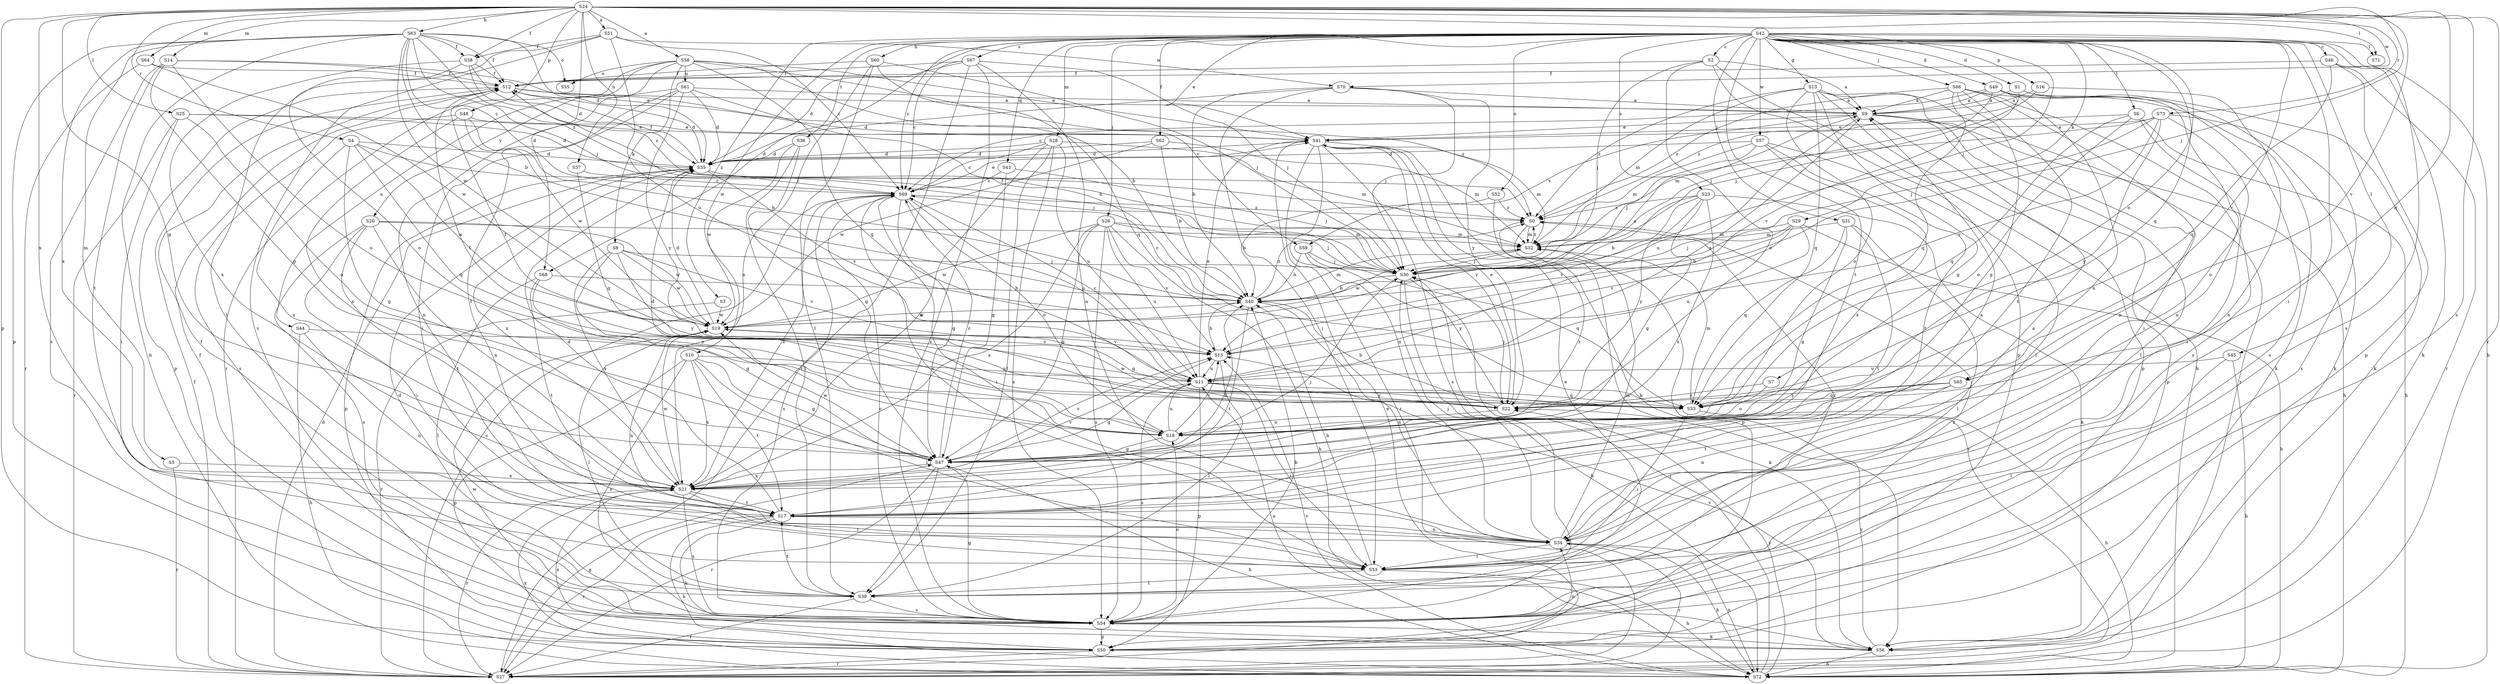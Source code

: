 strict digraph  {
S42;
S24;
S58;
S51;
S9;
S63;
S40;
S46;
S2;
S69;
S49;
S1;
S68;
S35;
S41;
S62;
S38;
S12;
S13;
S47;
S60;
S72;
S53;
S66;
S31;
S26;
S30;
S29;
S8;
S56;
S45;
S6;
S71;
S25;
S39;
S28;
S64;
S14;
S5;
S32;
S37;
S34;
S52;
S7;
S55;
S18;
S16;
S48;
S50;
S43;
S33;
S73;
S4;
S27;
S23;
S67;
S54;
S36;
S17;
S44;
S61;
S11;
S65;
S59;
S15;
S10;
S57;
S70;
S19;
S21;
S20;
S22;
S3;
S0;
S42 -> S46  [label=c];
S42 -> S2  [label=c];
S42 -> S69  [label=c];
S42 -> S49  [label=d];
S42 -> S1  [label=d];
S42 -> S68  [label=d];
S42 -> S41  [label=e];
S42 -> S62  [label=f];
S42 -> S13  [label=g];
S42 -> S60  [label=h];
S42 -> S72  [label=h];
S42 -> S53  [label=i];
S42 -> S66  [label=j];
S42 -> S31  [label=j];
S42 -> S26  [label=j];
S42 -> S30  [label=j];
S42 -> S29  [label=k];
S42 -> S45  [label=l];
S42 -> S6  [label=l];
S42 -> S71  [label=l];
S42 -> S28  [label=m];
S42 -> S52  [label=o];
S42 -> S7  [label=o];
S42 -> S16  [label=p];
S42 -> S43  [label=q];
S42 -> S33  [label=q];
S42 -> S23  [label=s];
S42 -> S67  [label=s];
S42 -> S54  [label=s];
S42 -> S36  [label=t];
S42 -> S17  [label=t];
S42 -> S65  [label=v];
S42 -> S10  [label=w];
S42 -> S57  [label=w];
S42 -> S3  [label=z];
S24 -> S58  [label=a];
S24 -> S51  [label=a];
S24 -> S63  [label=b];
S24 -> S68  [label=d];
S24 -> S38  [label=f];
S24 -> S47  [label=g];
S24 -> S30  [label=j];
S24 -> S71  [label=l];
S24 -> S25  [label=l];
S24 -> S64  [label=m];
S24 -> S14  [label=m];
S24 -> S37  [label=n];
S24 -> S48  [label=p];
S24 -> S50  [label=p];
S24 -> S33  [label=q];
S24 -> S73  [label=r];
S24 -> S4  [label=r];
S24 -> S27  [label=r];
S24 -> S54  [label=s];
S24 -> S65  [label=v];
S24 -> S70  [label=w];
S24 -> S21  [label=x];
S58 -> S40  [label=b];
S58 -> S41  [label=e];
S58 -> S8  [label=k];
S58 -> S55  [label=o];
S58 -> S33  [label=q];
S58 -> S27  [label=r];
S58 -> S44  [label=u];
S58 -> S61  [label=u];
S58 -> S59  [label=v];
S58 -> S20  [label=y];
S51 -> S69  [label=c];
S51 -> S38  [label=f];
S51 -> S39  [label=l];
S51 -> S54  [label=s];
S51 -> S11  [label=u];
S51 -> S70  [label=w];
S9 -> S41  [label=e];
S9 -> S72  [label=h];
S9 -> S39  [label=l];
S9 -> S50  [label=p];
S9 -> S11  [label=u];
S9 -> S59  [label=v];
S63 -> S40  [label=b];
S63 -> S69  [label=c];
S63 -> S35  [label=d];
S63 -> S38  [label=f];
S63 -> S12  [label=f];
S63 -> S72  [label=h];
S63 -> S30  [label=j];
S63 -> S5  [label=m];
S63 -> S55  [label=o];
S63 -> S50  [label=p];
S63 -> S19  [label=w];
S63 -> S21  [label=x];
S63 -> S0  [label=z];
S40 -> S69  [label=c];
S40 -> S32  [label=m];
S40 -> S34  [label=n];
S40 -> S17  [label=t];
S40 -> S19  [label=w];
S40 -> S0  [label=z];
S46 -> S12  [label=f];
S46 -> S56  [label=k];
S46 -> S50  [label=p];
S46 -> S33  [label=q];
S46 -> S27  [label=r];
S2 -> S9  [label=a];
S2 -> S12  [label=f];
S2 -> S72  [label=h];
S2 -> S30  [label=j];
S2 -> S18  [label=o];
S2 -> S50  [label=p];
S69 -> S41  [label=e];
S69 -> S47  [label=g];
S69 -> S53  [label=i];
S69 -> S18  [label=o];
S69 -> S54  [label=s];
S69 -> S11  [label=u];
S69 -> S0  [label=z];
S49 -> S9  [label=a];
S49 -> S69  [label=c];
S49 -> S30  [label=j];
S49 -> S56  [label=k];
S49 -> S34  [label=n];
S49 -> S15  [label=v];
S49 -> S21  [label=x];
S1 -> S9  [label=a];
S1 -> S56  [label=k];
S1 -> S54  [label=s];
S1 -> S0  [label=z];
S68 -> S40  [label=b];
S68 -> S47  [label=g];
S68 -> S39  [label=l];
S68 -> S17  [label=t];
S35 -> S69  [label=c];
S35 -> S12  [label=f];
S35 -> S50  [label=p];
S35 -> S15  [label=v];
S35 -> S21  [label=x];
S41 -> S35  [label=d];
S41 -> S56  [label=k];
S41 -> S32  [label=m];
S41 -> S34  [label=n];
S41 -> S27  [label=r];
S41 -> S54  [label=s];
S41 -> S22  [label=y];
S62 -> S40  [label=b];
S62 -> S35  [label=d];
S62 -> S32  [label=m];
S62 -> S19  [label=w];
S38 -> S35  [label=d];
S38 -> S12  [label=f];
S38 -> S18  [label=o];
S38 -> S21  [label=x];
S38 -> S0  [label=z];
S12 -> S9  [label=a];
S12 -> S35  [label=d];
S12 -> S50  [label=p];
S12 -> S0  [label=z];
S13 -> S9  [label=a];
S13 -> S47  [label=g];
S13 -> S53  [label=i];
S13 -> S32  [label=m];
S13 -> S18  [label=o];
S13 -> S50  [label=p];
S13 -> S33  [label=q];
S13 -> S27  [label=r];
S13 -> S0  [label=z];
S47 -> S69  [label=c];
S47 -> S72  [label=h];
S47 -> S39  [label=l];
S47 -> S27  [label=r];
S47 -> S15  [label=v];
S47 -> S19  [label=w];
S47 -> S21  [label=x];
S47 -> S0  [label=z];
S60 -> S12  [label=f];
S60 -> S30  [label=j];
S60 -> S39  [label=l];
S60 -> S33  [label=q];
S60 -> S21  [label=x];
S72 -> S30  [label=j];
S72 -> S34  [label=n];
S72 -> S15  [label=v];
S72 -> S21  [label=x];
S72 -> S22  [label=y];
S53 -> S40  [label=b];
S53 -> S72  [label=h];
S53 -> S39  [label=l];
S53 -> S0  [label=z];
S66 -> S9  [label=a];
S66 -> S47  [label=g];
S66 -> S56  [label=k];
S66 -> S34  [label=n];
S66 -> S33  [label=q];
S66 -> S54  [label=s];
S66 -> S17  [label=t];
S66 -> S0  [label=z];
S31 -> S47  [label=g];
S31 -> S39  [label=l];
S31 -> S32  [label=m];
S31 -> S33  [label=q];
S31 -> S17  [label=t];
S26 -> S47  [label=g];
S26 -> S72  [label=h];
S26 -> S30  [label=j];
S26 -> S32  [label=m];
S26 -> S54  [label=s];
S26 -> S11  [label=u];
S26 -> S15  [label=v];
S26 -> S19  [label=w];
S26 -> S21  [label=x];
S30 -> S40  [label=b];
S30 -> S12  [label=f];
S30 -> S72  [label=h];
S30 -> S56  [label=k];
S29 -> S40  [label=b];
S29 -> S72  [label=h];
S29 -> S30  [label=j];
S29 -> S32  [label=m];
S29 -> S11  [label=u];
S29 -> S15  [label=v];
S8 -> S30  [label=j];
S8 -> S18  [label=o];
S8 -> S15  [label=v];
S8 -> S19  [label=w];
S8 -> S21  [label=x];
S8 -> S22  [label=y];
S56 -> S72  [label=h];
S56 -> S11  [label=u];
S56 -> S15  [label=v];
S56 -> S19  [label=w];
S56 -> S22  [label=y];
S45 -> S72  [label=h];
S45 -> S39  [label=l];
S45 -> S11  [label=u];
S6 -> S41  [label=e];
S6 -> S72  [label=h];
S6 -> S53  [label=i];
S6 -> S18  [label=o];
S6 -> S33  [label=q];
S25 -> S35  [label=d];
S25 -> S41  [label=e];
S25 -> S53  [label=i];
S25 -> S18  [label=o];
S25 -> S27  [label=r];
S39 -> S12  [label=f];
S39 -> S27  [label=r];
S39 -> S54  [label=s];
S39 -> S17  [label=t];
S28 -> S69  [label=c];
S28 -> S35  [label=d];
S28 -> S39  [label=l];
S28 -> S32  [label=m];
S28 -> S54  [label=s];
S28 -> S11  [label=u];
S28 -> S21  [label=x];
S64 -> S12  [label=f];
S64 -> S27  [label=r];
S64 -> S19  [label=w];
S14 -> S41  [label=e];
S14 -> S12  [label=f];
S14 -> S47  [label=g];
S14 -> S18  [label=o];
S14 -> S54  [label=s];
S14 -> S17  [label=t];
S5 -> S27  [label=r];
S5 -> S21  [label=x];
S32 -> S30  [label=j];
S32 -> S19  [label=w];
S32 -> S0  [label=z];
S37 -> S69  [label=c];
S37 -> S33  [label=q];
S34 -> S9  [label=a];
S34 -> S69  [label=c];
S34 -> S72  [label=h];
S34 -> S53  [label=i];
S34 -> S30  [label=j];
S34 -> S32  [label=m];
S34 -> S27  [label=r];
S52 -> S40  [label=b];
S52 -> S50  [label=p];
S52 -> S0  [label=z];
S7 -> S18  [label=o];
S7 -> S22  [label=y];
S18 -> S35  [label=d];
S18 -> S47  [label=g];
S18 -> S11  [label=u];
S18 -> S15  [label=v];
S16 -> S9  [label=a];
S16 -> S30  [label=j];
S16 -> S34  [label=n];
S48 -> S40  [label=b];
S48 -> S41  [label=e];
S48 -> S54  [label=s];
S48 -> S19  [label=w];
S48 -> S21  [label=x];
S50 -> S34  [label=n];
S50 -> S27  [label=r];
S50 -> S21  [label=x];
S43 -> S69  [label=c];
S43 -> S47  [label=g];
S43 -> S30  [label=j];
S33 -> S12  [label=f];
S33 -> S72  [label=h];
S33 -> S53  [label=i];
S33 -> S32  [label=m];
S73 -> S41  [label=e];
S73 -> S30  [label=j];
S73 -> S32  [label=m];
S73 -> S18  [label=o];
S73 -> S54  [label=s];
S73 -> S15  [label=v];
S73 -> S22  [label=y];
S4 -> S35  [label=d];
S4 -> S47  [label=g];
S4 -> S30  [label=j];
S4 -> S33  [label=q];
S4 -> S19  [label=w];
S4 -> S21  [label=x];
S27 -> S69  [label=c];
S27 -> S35  [label=d];
S27 -> S41  [label=e];
S27 -> S12  [label=f];
S27 -> S47  [label=g];
S23 -> S40  [label=b];
S23 -> S47  [label=g];
S23 -> S56  [label=k];
S23 -> S15  [label=v];
S23 -> S21  [label=x];
S23 -> S22  [label=y];
S23 -> S0  [label=z];
S67 -> S69  [label=c];
S67 -> S35  [label=d];
S67 -> S12  [label=f];
S67 -> S30  [label=j];
S67 -> S34  [label=n];
S67 -> S27  [label=r];
S67 -> S54  [label=s];
S54 -> S40  [label=b];
S54 -> S69  [label=c];
S54 -> S35  [label=d];
S54 -> S41  [label=e];
S54 -> S12  [label=f];
S54 -> S47  [label=g];
S54 -> S56  [label=k];
S54 -> S18  [label=o];
S54 -> S50  [label=p];
S54 -> S0  [label=z];
S36 -> S35  [label=d];
S36 -> S47  [label=g];
S36 -> S39  [label=l];
S36 -> S19  [label=w];
S17 -> S9  [label=a];
S17 -> S35  [label=d];
S17 -> S72  [label=h];
S17 -> S56  [label=k];
S17 -> S34  [label=n];
S17 -> S27  [label=r];
S44 -> S72  [label=h];
S44 -> S34  [label=n];
S44 -> S15  [label=v];
S61 -> S9  [label=a];
S61 -> S40  [label=b];
S61 -> S35  [label=d];
S61 -> S53  [label=i];
S61 -> S34  [label=n];
S61 -> S17  [label=t];
S61 -> S22  [label=y];
S11 -> S9  [label=a];
S11 -> S69  [label=c];
S11 -> S41  [label=e];
S11 -> S12  [label=f];
S11 -> S47  [label=g];
S11 -> S53  [label=i];
S11 -> S50  [label=p];
S11 -> S33  [label=q];
S11 -> S54  [label=s];
S11 -> S22  [label=y];
S65 -> S34  [label=n];
S65 -> S33  [label=q];
S65 -> S17  [label=t];
S65 -> S22  [label=y];
S59 -> S40  [label=b];
S59 -> S30  [label=j];
S59 -> S33  [label=q];
S59 -> S22  [label=y];
S15 -> S40  [label=b];
S15 -> S39  [label=l];
S15 -> S11  [label=u];
S10 -> S47  [label=g];
S10 -> S53  [label=i];
S10 -> S50  [label=p];
S10 -> S54  [label=s];
S10 -> S17  [label=t];
S10 -> S11  [label=u];
S10 -> S21  [label=x];
S57 -> S35  [label=d];
S57 -> S53  [label=i];
S57 -> S30  [label=j];
S57 -> S32  [label=m];
S57 -> S17  [label=t];
S57 -> S21  [label=x];
S70 -> S9  [label=a];
S70 -> S40  [label=b];
S70 -> S35  [label=d];
S70 -> S53  [label=i];
S70 -> S30  [label=j];
S70 -> S22  [label=y];
S19 -> S9  [label=a];
S19 -> S35  [label=d];
S19 -> S39  [label=l];
S19 -> S34  [label=n];
S19 -> S33  [label=q];
S19 -> S15  [label=v];
S21 -> S40  [label=b];
S21 -> S69  [label=c];
S21 -> S53  [label=i];
S21 -> S30  [label=j];
S21 -> S27  [label=r];
S21 -> S54  [label=s];
S21 -> S17  [label=t];
S21 -> S15  [label=v];
S21 -> S19  [label=w];
S20 -> S53  [label=i];
S20 -> S32  [label=m];
S20 -> S54  [label=s];
S20 -> S17  [label=t];
S20 -> S19  [label=w];
S20 -> S21  [label=x];
S22 -> S40  [label=b];
S22 -> S41  [label=e];
S22 -> S30  [label=j];
S22 -> S18  [label=o];
S22 -> S19  [label=w];
S3 -> S27  [label=r];
S3 -> S19  [label=w];
S0 -> S32  [label=m];
S0 -> S27  [label=r];
}
